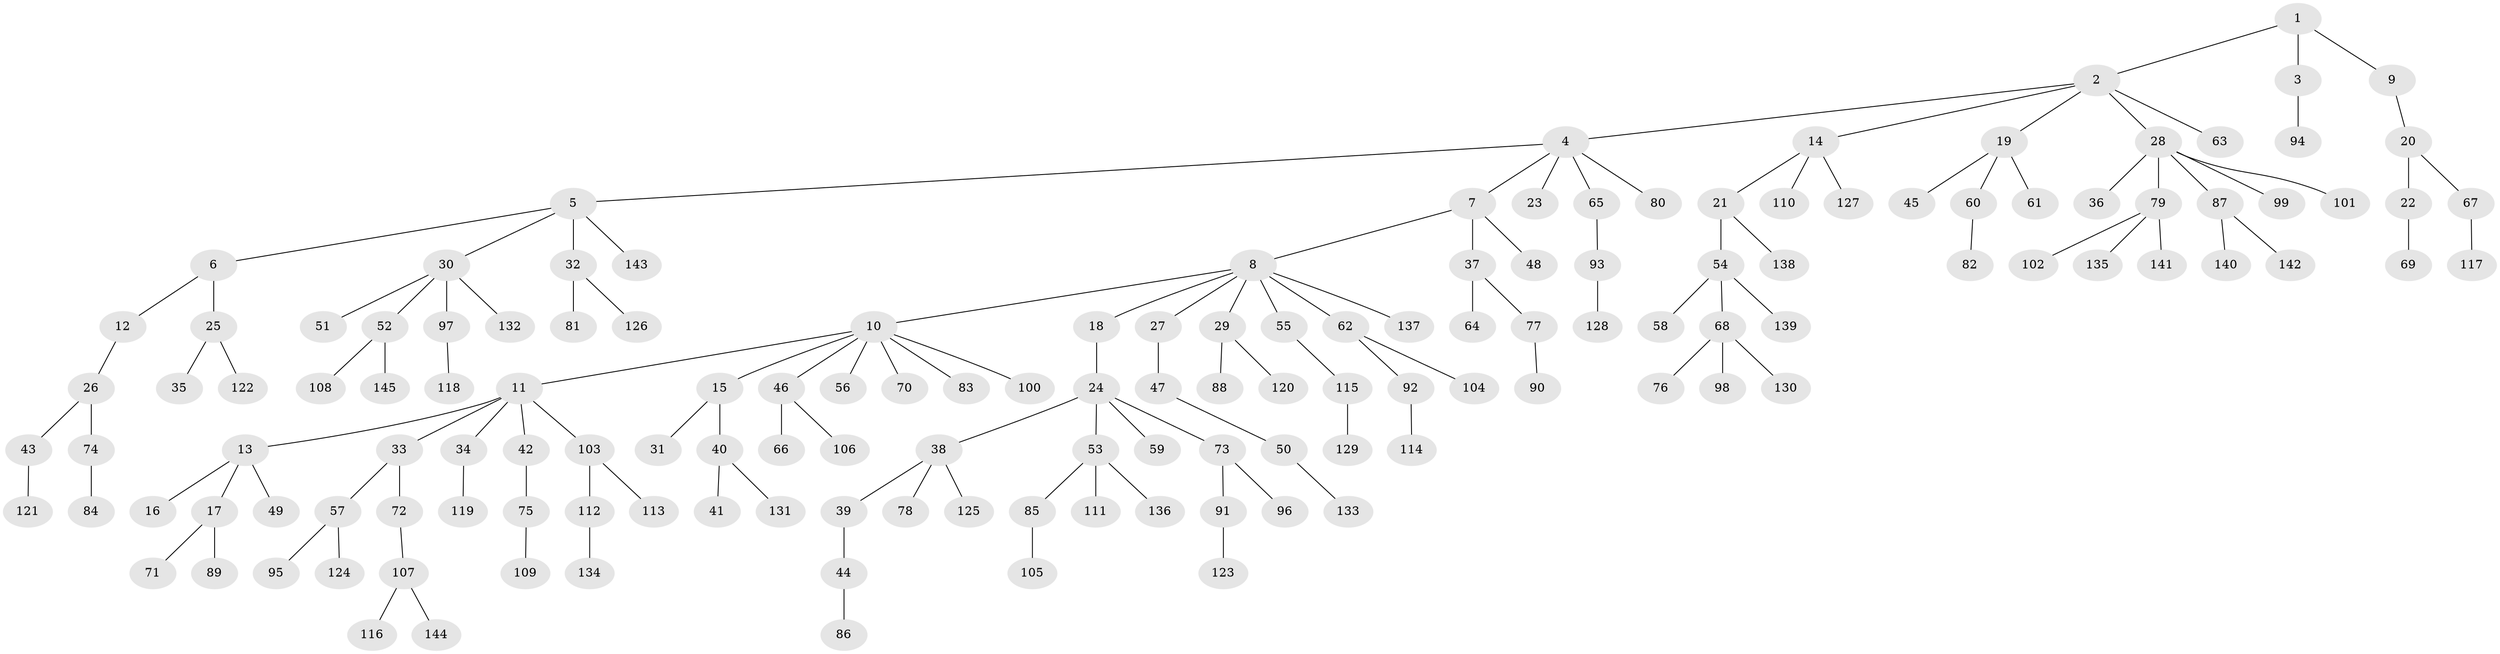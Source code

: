 // coarse degree distribution, {7: 0.022988505747126436, 2: 0.16091954022988506, 6: 0.022988505747126436, 5: 0.034482758620689655, 3: 0.12643678160919541, 4: 0.05747126436781609, 1: 0.5747126436781609}
// Generated by graph-tools (version 1.1) at 2025/19/03/04/25 18:19:18]
// undirected, 145 vertices, 144 edges
graph export_dot {
graph [start="1"]
  node [color=gray90,style=filled];
  1;
  2;
  3;
  4;
  5;
  6;
  7;
  8;
  9;
  10;
  11;
  12;
  13;
  14;
  15;
  16;
  17;
  18;
  19;
  20;
  21;
  22;
  23;
  24;
  25;
  26;
  27;
  28;
  29;
  30;
  31;
  32;
  33;
  34;
  35;
  36;
  37;
  38;
  39;
  40;
  41;
  42;
  43;
  44;
  45;
  46;
  47;
  48;
  49;
  50;
  51;
  52;
  53;
  54;
  55;
  56;
  57;
  58;
  59;
  60;
  61;
  62;
  63;
  64;
  65;
  66;
  67;
  68;
  69;
  70;
  71;
  72;
  73;
  74;
  75;
  76;
  77;
  78;
  79;
  80;
  81;
  82;
  83;
  84;
  85;
  86;
  87;
  88;
  89;
  90;
  91;
  92;
  93;
  94;
  95;
  96;
  97;
  98;
  99;
  100;
  101;
  102;
  103;
  104;
  105;
  106;
  107;
  108;
  109;
  110;
  111;
  112;
  113;
  114;
  115;
  116;
  117;
  118;
  119;
  120;
  121;
  122;
  123;
  124;
  125;
  126;
  127;
  128;
  129;
  130;
  131;
  132;
  133;
  134;
  135;
  136;
  137;
  138;
  139;
  140;
  141;
  142;
  143;
  144;
  145;
  1 -- 2;
  1 -- 3;
  1 -- 9;
  2 -- 4;
  2 -- 14;
  2 -- 19;
  2 -- 28;
  2 -- 63;
  3 -- 94;
  4 -- 5;
  4 -- 7;
  4 -- 23;
  4 -- 65;
  4 -- 80;
  5 -- 6;
  5 -- 30;
  5 -- 32;
  5 -- 143;
  6 -- 12;
  6 -- 25;
  7 -- 8;
  7 -- 37;
  7 -- 48;
  8 -- 10;
  8 -- 18;
  8 -- 27;
  8 -- 29;
  8 -- 55;
  8 -- 62;
  8 -- 137;
  9 -- 20;
  10 -- 11;
  10 -- 15;
  10 -- 46;
  10 -- 56;
  10 -- 70;
  10 -- 83;
  10 -- 100;
  11 -- 13;
  11 -- 33;
  11 -- 34;
  11 -- 42;
  11 -- 103;
  12 -- 26;
  13 -- 16;
  13 -- 17;
  13 -- 49;
  14 -- 21;
  14 -- 110;
  14 -- 127;
  15 -- 31;
  15 -- 40;
  17 -- 71;
  17 -- 89;
  18 -- 24;
  19 -- 45;
  19 -- 60;
  19 -- 61;
  20 -- 22;
  20 -- 67;
  21 -- 54;
  21 -- 138;
  22 -- 69;
  24 -- 38;
  24 -- 53;
  24 -- 59;
  24 -- 73;
  25 -- 35;
  25 -- 122;
  26 -- 43;
  26 -- 74;
  27 -- 47;
  28 -- 36;
  28 -- 79;
  28 -- 87;
  28 -- 99;
  28 -- 101;
  29 -- 88;
  29 -- 120;
  30 -- 51;
  30 -- 52;
  30 -- 97;
  30 -- 132;
  32 -- 81;
  32 -- 126;
  33 -- 57;
  33 -- 72;
  34 -- 119;
  37 -- 64;
  37 -- 77;
  38 -- 39;
  38 -- 78;
  38 -- 125;
  39 -- 44;
  40 -- 41;
  40 -- 131;
  42 -- 75;
  43 -- 121;
  44 -- 86;
  46 -- 66;
  46 -- 106;
  47 -- 50;
  50 -- 133;
  52 -- 108;
  52 -- 145;
  53 -- 85;
  53 -- 111;
  53 -- 136;
  54 -- 58;
  54 -- 68;
  54 -- 139;
  55 -- 115;
  57 -- 95;
  57 -- 124;
  60 -- 82;
  62 -- 92;
  62 -- 104;
  65 -- 93;
  67 -- 117;
  68 -- 76;
  68 -- 98;
  68 -- 130;
  72 -- 107;
  73 -- 91;
  73 -- 96;
  74 -- 84;
  75 -- 109;
  77 -- 90;
  79 -- 102;
  79 -- 135;
  79 -- 141;
  85 -- 105;
  87 -- 140;
  87 -- 142;
  91 -- 123;
  92 -- 114;
  93 -- 128;
  97 -- 118;
  103 -- 112;
  103 -- 113;
  107 -- 116;
  107 -- 144;
  112 -- 134;
  115 -- 129;
}
